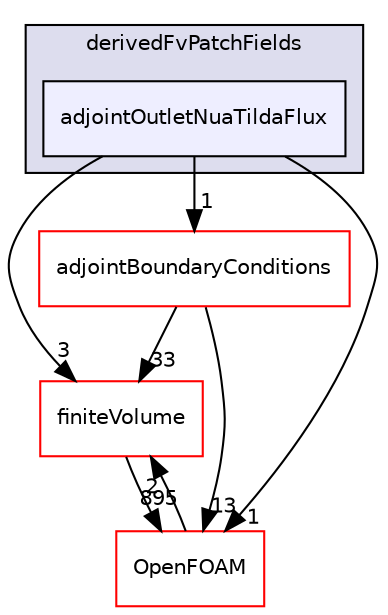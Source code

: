 digraph "src/optimisation/adjointOptimisation/adjoint/turbulenceModels/incompressibleAdjoint/adjointRAS/derivedFvPatchFields/adjointOutletNuaTildaFlux" {
  bgcolor=transparent;
  compound=true
  node [ fontsize="10", fontname="Helvetica"];
  edge [ labelfontsize="10", labelfontname="Helvetica"];
  subgraph clusterdir_dee64796cb0cb3643bf98dbe7f3e7597 {
    graph [ bgcolor="#ddddee", pencolor="black", label="derivedFvPatchFields" fontname="Helvetica", fontsize="10", URL="dir_dee64796cb0cb3643bf98dbe7f3e7597.html"]
  dir_4762eb47ce0b99bafa7dd19d0fc6936a [shape=box, label="adjointOutletNuaTildaFlux", style="filled", fillcolor="#eeeeff", pencolor="black", URL="dir_4762eb47ce0b99bafa7dd19d0fc6936a.html"];
  }
  dir_9bd15774b555cf7259a6fa18f99fe99b [shape=box label="finiteVolume" color="red" URL="dir_9bd15774b555cf7259a6fa18f99fe99b.html"];
  dir_1784f822592d39f816c839dc1a098cdb [shape=box label="adjointBoundaryConditions" color="red" URL="dir_1784f822592d39f816c839dc1a098cdb.html"];
  dir_c5473ff19b20e6ec4dfe5c310b3778a8 [shape=box label="OpenFOAM" color="red" URL="dir_c5473ff19b20e6ec4dfe5c310b3778a8.html"];
  dir_9bd15774b555cf7259a6fa18f99fe99b->dir_c5473ff19b20e6ec4dfe5c310b3778a8 [headlabel="895", labeldistance=1.5 headhref="dir_000814_002151.html"];
  dir_4762eb47ce0b99bafa7dd19d0fc6936a->dir_9bd15774b555cf7259a6fa18f99fe99b [headlabel="3", labeldistance=1.5 headhref="dir_002930_000814.html"];
  dir_4762eb47ce0b99bafa7dd19d0fc6936a->dir_1784f822592d39f816c839dc1a098cdb [headlabel="1", labeldistance=1.5 headhref="dir_002930_002772.html"];
  dir_4762eb47ce0b99bafa7dd19d0fc6936a->dir_c5473ff19b20e6ec4dfe5c310b3778a8 [headlabel="1", labeldistance=1.5 headhref="dir_002930_002151.html"];
  dir_1784f822592d39f816c839dc1a098cdb->dir_9bd15774b555cf7259a6fa18f99fe99b [headlabel="33", labeldistance=1.5 headhref="dir_002772_000814.html"];
  dir_1784f822592d39f816c839dc1a098cdb->dir_c5473ff19b20e6ec4dfe5c310b3778a8 [headlabel="13", labeldistance=1.5 headhref="dir_002772_002151.html"];
  dir_c5473ff19b20e6ec4dfe5c310b3778a8->dir_9bd15774b555cf7259a6fa18f99fe99b [headlabel="2", labeldistance=1.5 headhref="dir_002151_000814.html"];
}
